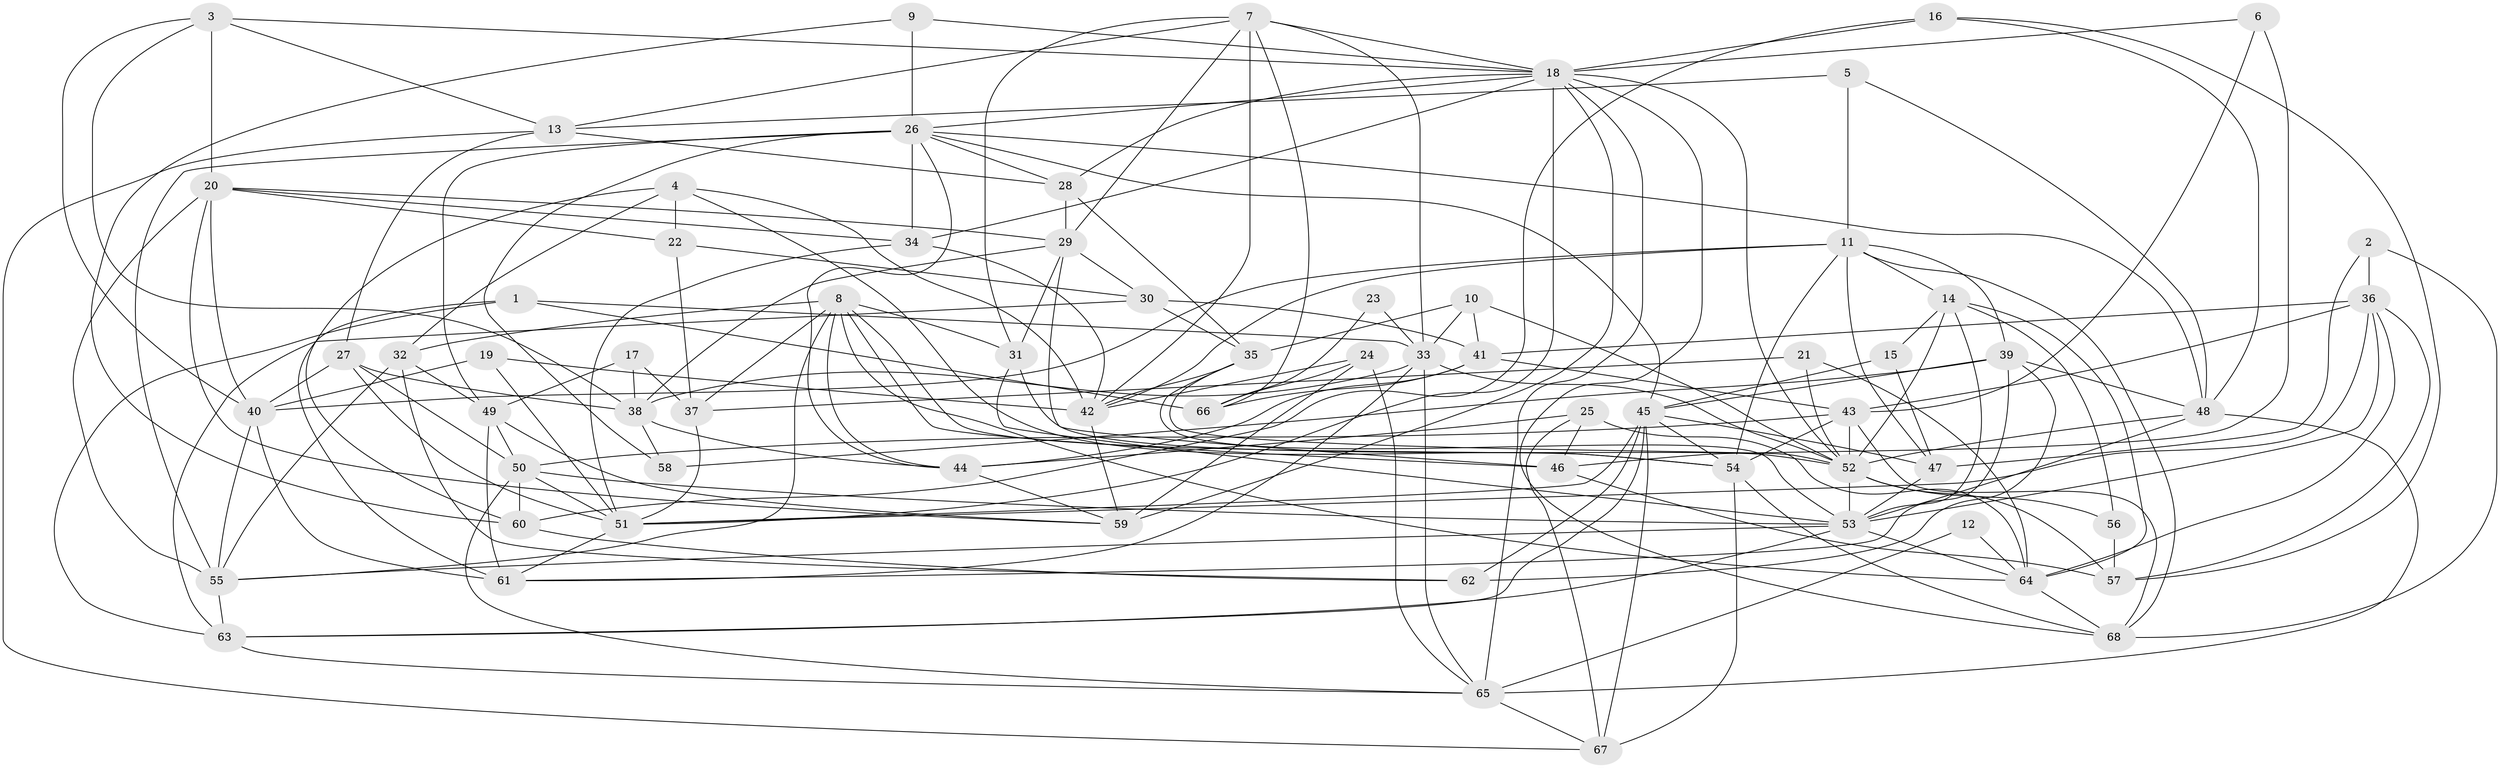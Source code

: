 // original degree distribution, {3: 0.23703703703703705, 2: 0.14074074074074075, 5: 0.17037037037037037, 4: 0.2962962962962963, 6: 0.11851851851851852, 7: 0.037037037037037035}
// Generated by graph-tools (version 1.1) at 2025/50/03/09/25 03:50:11]
// undirected, 68 vertices, 196 edges
graph export_dot {
graph [start="1"]
  node [color=gray90,style=filled];
  1;
  2;
  3;
  4;
  5;
  6;
  7;
  8;
  9;
  10;
  11;
  12;
  13;
  14;
  15;
  16;
  17;
  18;
  19;
  20;
  21;
  22;
  23;
  24;
  25;
  26;
  27;
  28;
  29;
  30;
  31;
  32;
  33;
  34;
  35;
  36;
  37;
  38;
  39;
  40;
  41;
  42;
  43;
  44;
  45;
  46;
  47;
  48;
  49;
  50;
  51;
  52;
  53;
  54;
  55;
  56;
  57;
  58;
  59;
  60;
  61;
  62;
  63;
  64;
  65;
  66;
  67;
  68;
  1 -- 33 [weight=1.0];
  1 -- 61 [weight=1.0];
  1 -- 63 [weight=1.0];
  1 -- 66 [weight=1.0];
  2 -- 36 [weight=1.0];
  2 -- 47 [weight=1.0];
  2 -- 68 [weight=1.0];
  3 -- 13 [weight=1.0];
  3 -- 18 [weight=1.0];
  3 -- 20 [weight=1.0];
  3 -- 38 [weight=1.0];
  3 -- 40 [weight=1.0];
  4 -- 22 [weight=1.0];
  4 -- 32 [weight=1.0];
  4 -- 42 [weight=1.0];
  4 -- 54 [weight=1.0];
  4 -- 60 [weight=1.0];
  5 -- 11 [weight=1.0];
  5 -- 13 [weight=1.0];
  5 -- 48 [weight=1.0];
  6 -- 18 [weight=1.0];
  6 -- 43 [weight=1.0];
  6 -- 46 [weight=1.0];
  7 -- 13 [weight=1.0];
  7 -- 18 [weight=1.0];
  7 -- 29 [weight=1.0];
  7 -- 31 [weight=1.0];
  7 -- 33 [weight=1.0];
  7 -- 42 [weight=1.0];
  7 -- 66 [weight=1.0];
  8 -- 31 [weight=1.0];
  8 -- 32 [weight=1.0];
  8 -- 37 [weight=1.0];
  8 -- 44 [weight=1.0];
  8 -- 46 [weight=1.0];
  8 -- 54 [weight=1.0];
  8 -- 55 [weight=1.0];
  8 -- 64 [weight=1.0];
  9 -- 18 [weight=1.0];
  9 -- 26 [weight=1.0];
  9 -- 60 [weight=1.0];
  10 -- 33 [weight=1.0];
  10 -- 35 [weight=1.0];
  10 -- 41 [weight=1.0];
  10 -- 52 [weight=1.0];
  11 -- 14 [weight=1.0];
  11 -- 39 [weight=1.0];
  11 -- 40 [weight=1.0];
  11 -- 42 [weight=1.0];
  11 -- 47 [weight=1.0];
  11 -- 54 [weight=1.0];
  11 -- 68 [weight=1.0];
  12 -- 64 [weight=1.0];
  12 -- 65 [weight=1.0];
  13 -- 27 [weight=1.0];
  13 -- 28 [weight=1.0];
  13 -- 67 [weight=1.0];
  14 -- 15 [weight=1.0];
  14 -- 52 [weight=1.0];
  14 -- 53 [weight=1.0];
  14 -- 56 [weight=1.0];
  14 -- 64 [weight=1.0];
  15 -- 45 [weight=1.0];
  15 -- 47 [weight=1.0];
  16 -- 18 [weight=1.0];
  16 -- 48 [weight=1.0];
  16 -- 57 [weight=1.0];
  16 -- 60 [weight=1.0];
  17 -- 37 [weight=1.0];
  17 -- 38 [weight=1.0];
  17 -- 49 [weight=1.0];
  18 -- 26 [weight=1.0];
  18 -- 28 [weight=1.0];
  18 -- 34 [weight=1.0];
  18 -- 51 [weight=1.0];
  18 -- 52 [weight=1.0];
  18 -- 59 [weight=1.0];
  18 -- 65 [weight=1.0];
  18 -- 68 [weight=1.0];
  19 -- 40 [weight=1.0];
  19 -- 42 [weight=1.0];
  19 -- 51 [weight=1.0];
  20 -- 22 [weight=1.0];
  20 -- 29 [weight=1.0];
  20 -- 34 [weight=1.0];
  20 -- 40 [weight=1.0];
  20 -- 55 [weight=1.0];
  20 -- 59 [weight=1.0];
  21 -- 37 [weight=1.0];
  21 -- 52 [weight=1.0];
  21 -- 64 [weight=1.0];
  22 -- 30 [weight=1.0];
  22 -- 37 [weight=1.0];
  23 -- 33 [weight=1.0];
  23 -- 66 [weight=1.0];
  24 -- 42 [weight=1.0];
  24 -- 59 [weight=1.0];
  24 -- 65 [weight=1.0];
  24 -- 66 [weight=1.0];
  25 -- 44 [weight=1.0];
  25 -- 46 [weight=1.0];
  25 -- 64 [weight=1.0];
  25 -- 67 [weight=1.0];
  26 -- 28 [weight=1.0];
  26 -- 34 [weight=2.0];
  26 -- 44 [weight=1.0];
  26 -- 45 [weight=1.0];
  26 -- 48 [weight=1.0];
  26 -- 49 [weight=1.0];
  26 -- 55 [weight=2.0];
  26 -- 58 [weight=1.0];
  27 -- 38 [weight=1.0];
  27 -- 40 [weight=1.0];
  27 -- 50 [weight=1.0];
  27 -- 51 [weight=1.0];
  28 -- 29 [weight=1.0];
  28 -- 35 [weight=1.0];
  29 -- 30 [weight=1.0];
  29 -- 31 [weight=1.0];
  29 -- 38 [weight=1.0];
  29 -- 46 [weight=1.0];
  30 -- 35 [weight=1.0];
  30 -- 41 [weight=1.0];
  30 -- 63 [weight=1.0];
  31 -- 52 [weight=1.0];
  31 -- 53 [weight=1.0];
  32 -- 49 [weight=1.0];
  32 -- 55 [weight=1.0];
  32 -- 62 [weight=1.0];
  33 -- 38 [weight=1.0];
  33 -- 52 [weight=1.0];
  33 -- 61 [weight=1.0];
  33 -- 65 [weight=1.0];
  34 -- 42 [weight=1.0];
  34 -- 51 [weight=1.0];
  35 -- 42 [weight=1.0];
  35 -- 52 [weight=1.0];
  35 -- 53 [weight=1.0];
  36 -- 41 [weight=1.0];
  36 -- 43 [weight=1.0];
  36 -- 51 [weight=1.0];
  36 -- 53 [weight=1.0];
  36 -- 57 [weight=1.0];
  36 -- 64 [weight=1.0];
  37 -- 51 [weight=1.0];
  38 -- 44 [weight=1.0];
  38 -- 58 [weight=1.0];
  39 -- 45 [weight=1.0];
  39 -- 48 [weight=1.0];
  39 -- 58 [weight=1.0];
  39 -- 61 [weight=1.0];
  39 -- 62 [weight=1.0];
  40 -- 55 [weight=1.0];
  40 -- 61 [weight=1.0];
  41 -- 43 [weight=1.0];
  41 -- 44 [weight=1.0];
  41 -- 66 [weight=1.0];
  42 -- 59 [weight=1.0];
  43 -- 50 [weight=2.0];
  43 -- 52 [weight=1.0];
  43 -- 54 [weight=1.0];
  43 -- 68 [weight=1.0];
  44 -- 59 [weight=1.0];
  45 -- 47 [weight=1.0];
  45 -- 51 [weight=1.0];
  45 -- 54 [weight=1.0];
  45 -- 62 [weight=1.0];
  45 -- 63 [weight=1.0];
  45 -- 67 [weight=1.0];
  46 -- 57 [weight=1.0];
  47 -- 53 [weight=1.0];
  48 -- 52 [weight=1.0];
  48 -- 53 [weight=1.0];
  48 -- 65 [weight=1.0];
  49 -- 50 [weight=1.0];
  49 -- 59 [weight=1.0];
  49 -- 61 [weight=1.0];
  50 -- 51 [weight=1.0];
  50 -- 53 [weight=1.0];
  50 -- 60 [weight=1.0];
  50 -- 65 [weight=1.0];
  51 -- 61 [weight=1.0];
  52 -- 53 [weight=1.0];
  52 -- 56 [weight=2.0];
  52 -- 57 [weight=1.0];
  53 -- 55 [weight=1.0];
  53 -- 63 [weight=1.0];
  53 -- 64 [weight=1.0];
  54 -- 67 [weight=1.0];
  54 -- 68 [weight=1.0];
  55 -- 63 [weight=1.0];
  56 -- 57 [weight=1.0];
  60 -- 62 [weight=1.0];
  63 -- 65 [weight=1.0];
  64 -- 68 [weight=1.0];
  65 -- 67 [weight=1.0];
}
